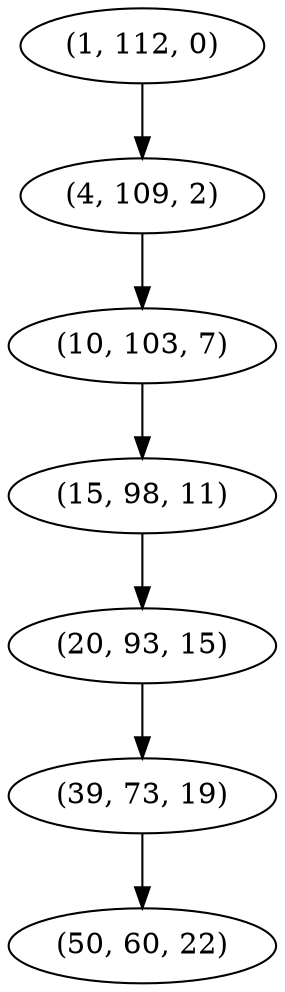 digraph tree {
    "(1, 112, 0)";
    "(4, 109, 2)";
    "(10, 103, 7)";
    "(15, 98, 11)";
    "(20, 93, 15)";
    "(39, 73, 19)";
    "(50, 60, 22)";
    "(1, 112, 0)" -> "(4, 109, 2)";
    "(4, 109, 2)" -> "(10, 103, 7)";
    "(10, 103, 7)" -> "(15, 98, 11)";
    "(15, 98, 11)" -> "(20, 93, 15)";
    "(20, 93, 15)" -> "(39, 73, 19)";
    "(39, 73, 19)" -> "(50, 60, 22)";
}
